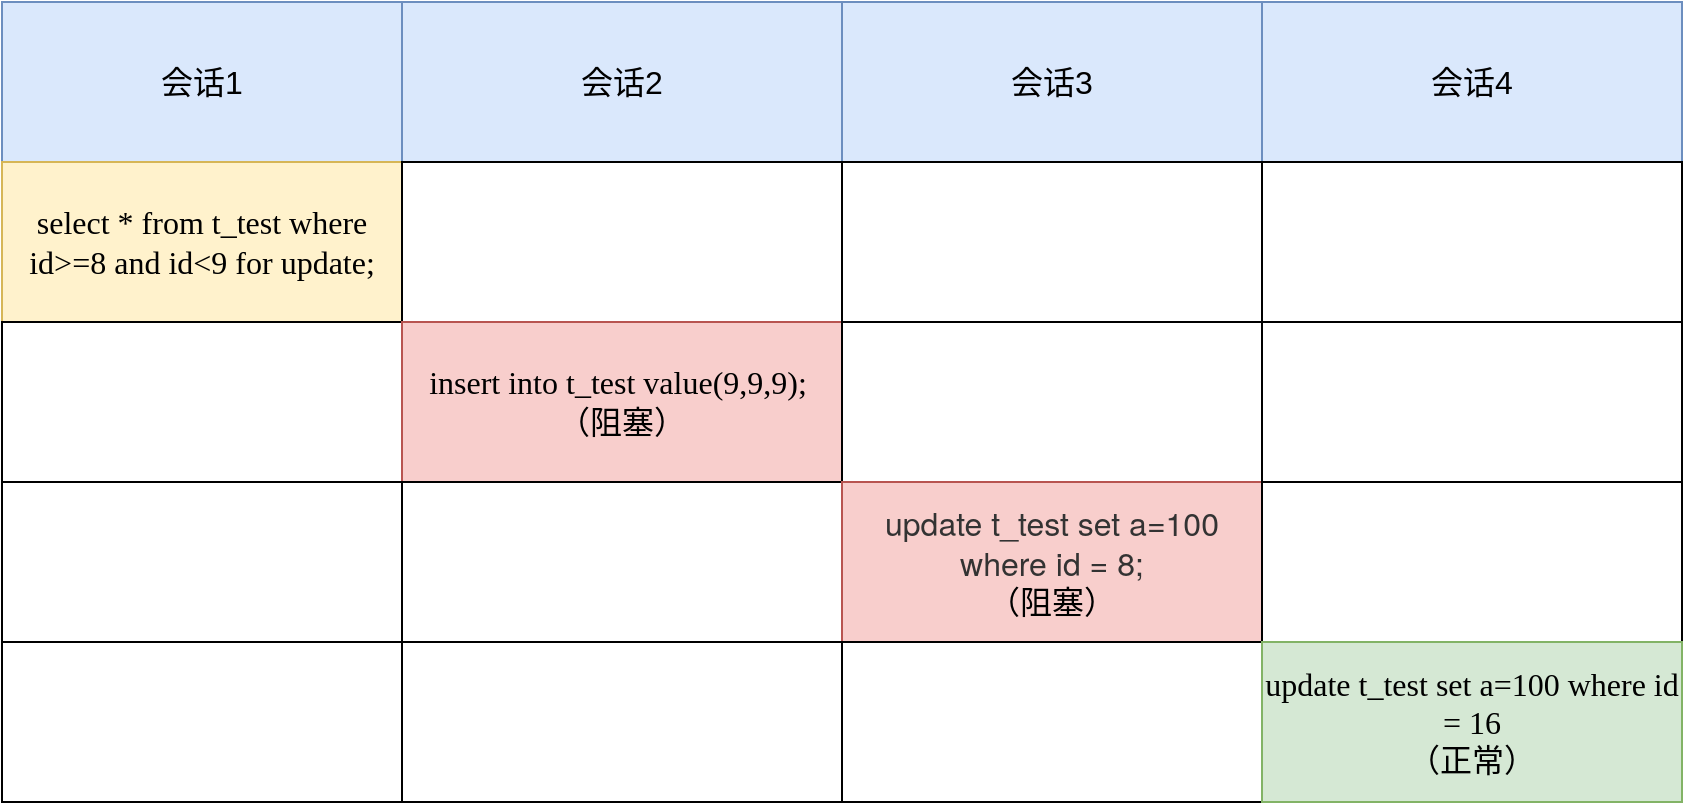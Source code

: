 <mxfile version="14.9.8" type="github">
  <diagram id="xRUSK5CpURISe737Na_3" name="第 1 页">
    <mxGraphModel dx="946" dy="501" grid="1" gridSize="10" guides="1" tooltips="1" connect="1" arrows="1" fold="1" page="1" pageScale="1" pageWidth="827" pageHeight="1169" math="0" shadow="0">
      <root>
        <mxCell id="0" />
        <mxCell id="1" parent="0" />
        <mxCell id="b5cVeQb8nRWNPaDTd6FG-1" value="会话1" style="rounded=0;whiteSpace=wrap;html=1;fontSize=16;fillColor=#dae8fc;strokeColor=#6c8ebf;" vertex="1" parent="1">
          <mxGeometry x="110" y="160" width="200" height="80" as="geometry" />
        </mxCell>
        <mxCell id="b5cVeQb8nRWNPaDTd6FG-2" value="会话2" style="rounded=0;whiteSpace=wrap;html=1;fontSize=16;fillColor=#dae8fc;strokeColor=#6c8ebf;" vertex="1" parent="1">
          <mxGeometry x="310" y="160" width="220" height="80" as="geometry" />
        </mxCell>
        <mxCell id="b5cVeQb8nRWNPaDTd6FG-3" value="会话3" style="rounded=0;whiteSpace=wrap;html=1;fontSize=16;fillColor=#dae8fc;strokeColor=#6c8ebf;" vertex="1" parent="1">
          <mxGeometry x="530" y="160" width="210" height="80" as="geometry" />
        </mxCell>
        <mxCell id="b5cVeQb8nRWNPaDTd6FG-4" value="select * from t_test where id&amp;gt;=8 and id&amp;lt;9 for update;" style="rounded=0;whiteSpace=wrap;html=1;fontSize=16;align=center;fontFamily=Times New Roman;fillColor=#fff2cc;strokeColor=#d6b656;" vertex="1" parent="1">
          <mxGeometry x="110" y="240" width="200" height="80" as="geometry" />
        </mxCell>
        <mxCell id="b5cVeQb8nRWNPaDTd6FG-5" value="" style="rounded=0;whiteSpace=wrap;html=1;fontSize=16;fontFamily=Times New Roman;" vertex="1" parent="1">
          <mxGeometry x="310" y="240" width="220" height="80" as="geometry" />
        </mxCell>
        <mxCell id="b5cVeQb8nRWNPaDTd6FG-6" value="" style="rounded=0;whiteSpace=wrap;html=1;fontSize=16;fontFamily=Times New Roman;" vertex="1" parent="1">
          <mxGeometry x="530" y="240" width="210" height="80" as="geometry" />
        </mxCell>
        <mxCell id="b5cVeQb8nRWNPaDTd6FG-7" value="" style="rounded=0;whiteSpace=wrap;html=1;fontSize=16;align=center;fontFamily=Times New Roman;" vertex="1" parent="1">
          <mxGeometry x="110" y="320" width="200" height="80" as="geometry" />
        </mxCell>
        <mxCell id="b5cVeQb8nRWNPaDTd6FG-8" value="insert into t_test value(9,9,9);&amp;nbsp;&lt;br&gt;（阻塞）" style="rounded=0;whiteSpace=wrap;html=1;fontSize=16;fontFamily=Times New Roman;fillColor=#f8cecc;strokeColor=#b85450;" vertex="1" parent="1">
          <mxGeometry x="310" y="320" width="220" height="80" as="geometry" />
        </mxCell>
        <mxCell id="b5cVeQb8nRWNPaDTd6FG-9" value="" style="rounded=0;whiteSpace=wrap;html=1;fontSize=16;fontFamily=Times New Roman;" vertex="1" parent="1">
          <mxGeometry x="530" y="320" width="210" height="80" as="geometry" />
        </mxCell>
        <mxCell id="b5cVeQb8nRWNPaDTd6FG-10" value="" style="rounded=0;whiteSpace=wrap;html=1;fontSize=16;align=center;fontFamily=Times New Roman;" vertex="1" parent="1">
          <mxGeometry x="110" y="400" width="200" height="80" as="geometry" />
        </mxCell>
        <mxCell id="b5cVeQb8nRWNPaDTd6FG-11" value="" style="rounded=0;whiteSpace=wrap;html=1;fontSize=16;fontFamily=Times New Roman;" vertex="1" parent="1">
          <mxGeometry x="310" y="400" width="220" height="80" as="geometry" />
        </mxCell>
        <mxCell id="b5cVeQb8nRWNPaDTd6FG-12" value="&lt;span style=&quot;color: rgb(51, 51, 51); font-family: &amp;quot;helvetica neue&amp;quot;, helvetica, arial, sans-serif; font-size: 16px; text-align: left;&quot;&gt;update t_test set a=100 where id = 8; &lt;br style=&quot;font-size: 16px;&quot;&gt;&lt;/span&gt;&lt;span style=&quot;font-size: 16px;&quot;&gt;（阻塞）&lt;br style=&quot;font-size: 16px;&quot;&gt;&lt;/span&gt;" style="rounded=0;whiteSpace=wrap;html=1;fontSize=16;fontFamily=Times New Roman;align=center;fillColor=#f8cecc;strokeColor=#b85450;" vertex="1" parent="1">
          <mxGeometry x="530" y="400" width="210" height="80" as="geometry" />
        </mxCell>
        <mxCell id="b5cVeQb8nRWNPaDTd6FG-13" value="会话4" style="rounded=0;whiteSpace=wrap;html=1;fontSize=16;fillColor=#dae8fc;strokeColor=#6c8ebf;" vertex="1" parent="1">
          <mxGeometry x="740" y="160" width="210" height="80" as="geometry" />
        </mxCell>
        <mxCell id="b5cVeQb8nRWNPaDTd6FG-14" value="" style="rounded=0;whiteSpace=wrap;html=1;fontSize=16;fontFamily=Times New Roman;" vertex="1" parent="1">
          <mxGeometry x="740" y="240" width="210" height="80" as="geometry" />
        </mxCell>
        <mxCell id="b5cVeQb8nRWNPaDTd6FG-15" value="" style="rounded=0;whiteSpace=wrap;html=1;fontSize=16;fontFamily=Times New Roman;" vertex="1" parent="1">
          <mxGeometry x="740" y="320" width="210" height="80" as="geometry" />
        </mxCell>
        <mxCell id="b5cVeQb8nRWNPaDTd6FG-16" value="&lt;span style=&quot;font-size: 16px&quot;&gt;&lt;br style=&quot;font-size: 16px&quot;&gt;&lt;/span&gt;" style="rounded=0;whiteSpace=wrap;html=1;fontSize=16;fontFamily=Times New Roman;align=center;" vertex="1" parent="1">
          <mxGeometry x="740" y="400" width="210" height="80" as="geometry" />
        </mxCell>
        <mxCell id="b5cVeQb8nRWNPaDTd6FG-17" value="" style="rounded=0;whiteSpace=wrap;html=1;fontSize=16;fontFamily=Times New Roman;" vertex="1" parent="1">
          <mxGeometry x="530" y="480" width="210" height="80" as="geometry" />
        </mxCell>
        <mxCell id="b5cVeQb8nRWNPaDTd6FG-18" value="update t_test set a=100 where id = 16&lt;span style=&quot;font-size: 16px&quot;&gt;&lt;br style=&quot;font-size: 16px&quot;&gt;（正常）&lt;br style=&quot;font-size: 16px&quot;&gt;&lt;/span&gt;" style="rounded=0;whiteSpace=wrap;html=1;fontSize=16;fontFamily=Times New Roman;align=center;fillColor=#d5e8d4;strokeColor=#82b366;" vertex="1" parent="1">
          <mxGeometry x="740" y="480" width="210" height="80" as="geometry" />
        </mxCell>
        <mxCell id="b5cVeQb8nRWNPaDTd6FG-19" value="" style="rounded=0;whiteSpace=wrap;html=1;fontSize=16;align=center;fontFamily=Times New Roman;" vertex="1" parent="1">
          <mxGeometry x="110" y="480" width="200" height="80" as="geometry" />
        </mxCell>
        <mxCell id="b5cVeQb8nRWNPaDTd6FG-20" value="" style="rounded=0;whiteSpace=wrap;html=1;fontSize=16;fontFamily=Times New Roman;" vertex="1" parent="1">
          <mxGeometry x="310" y="480" width="220" height="80" as="geometry" />
        </mxCell>
      </root>
    </mxGraphModel>
  </diagram>
</mxfile>
